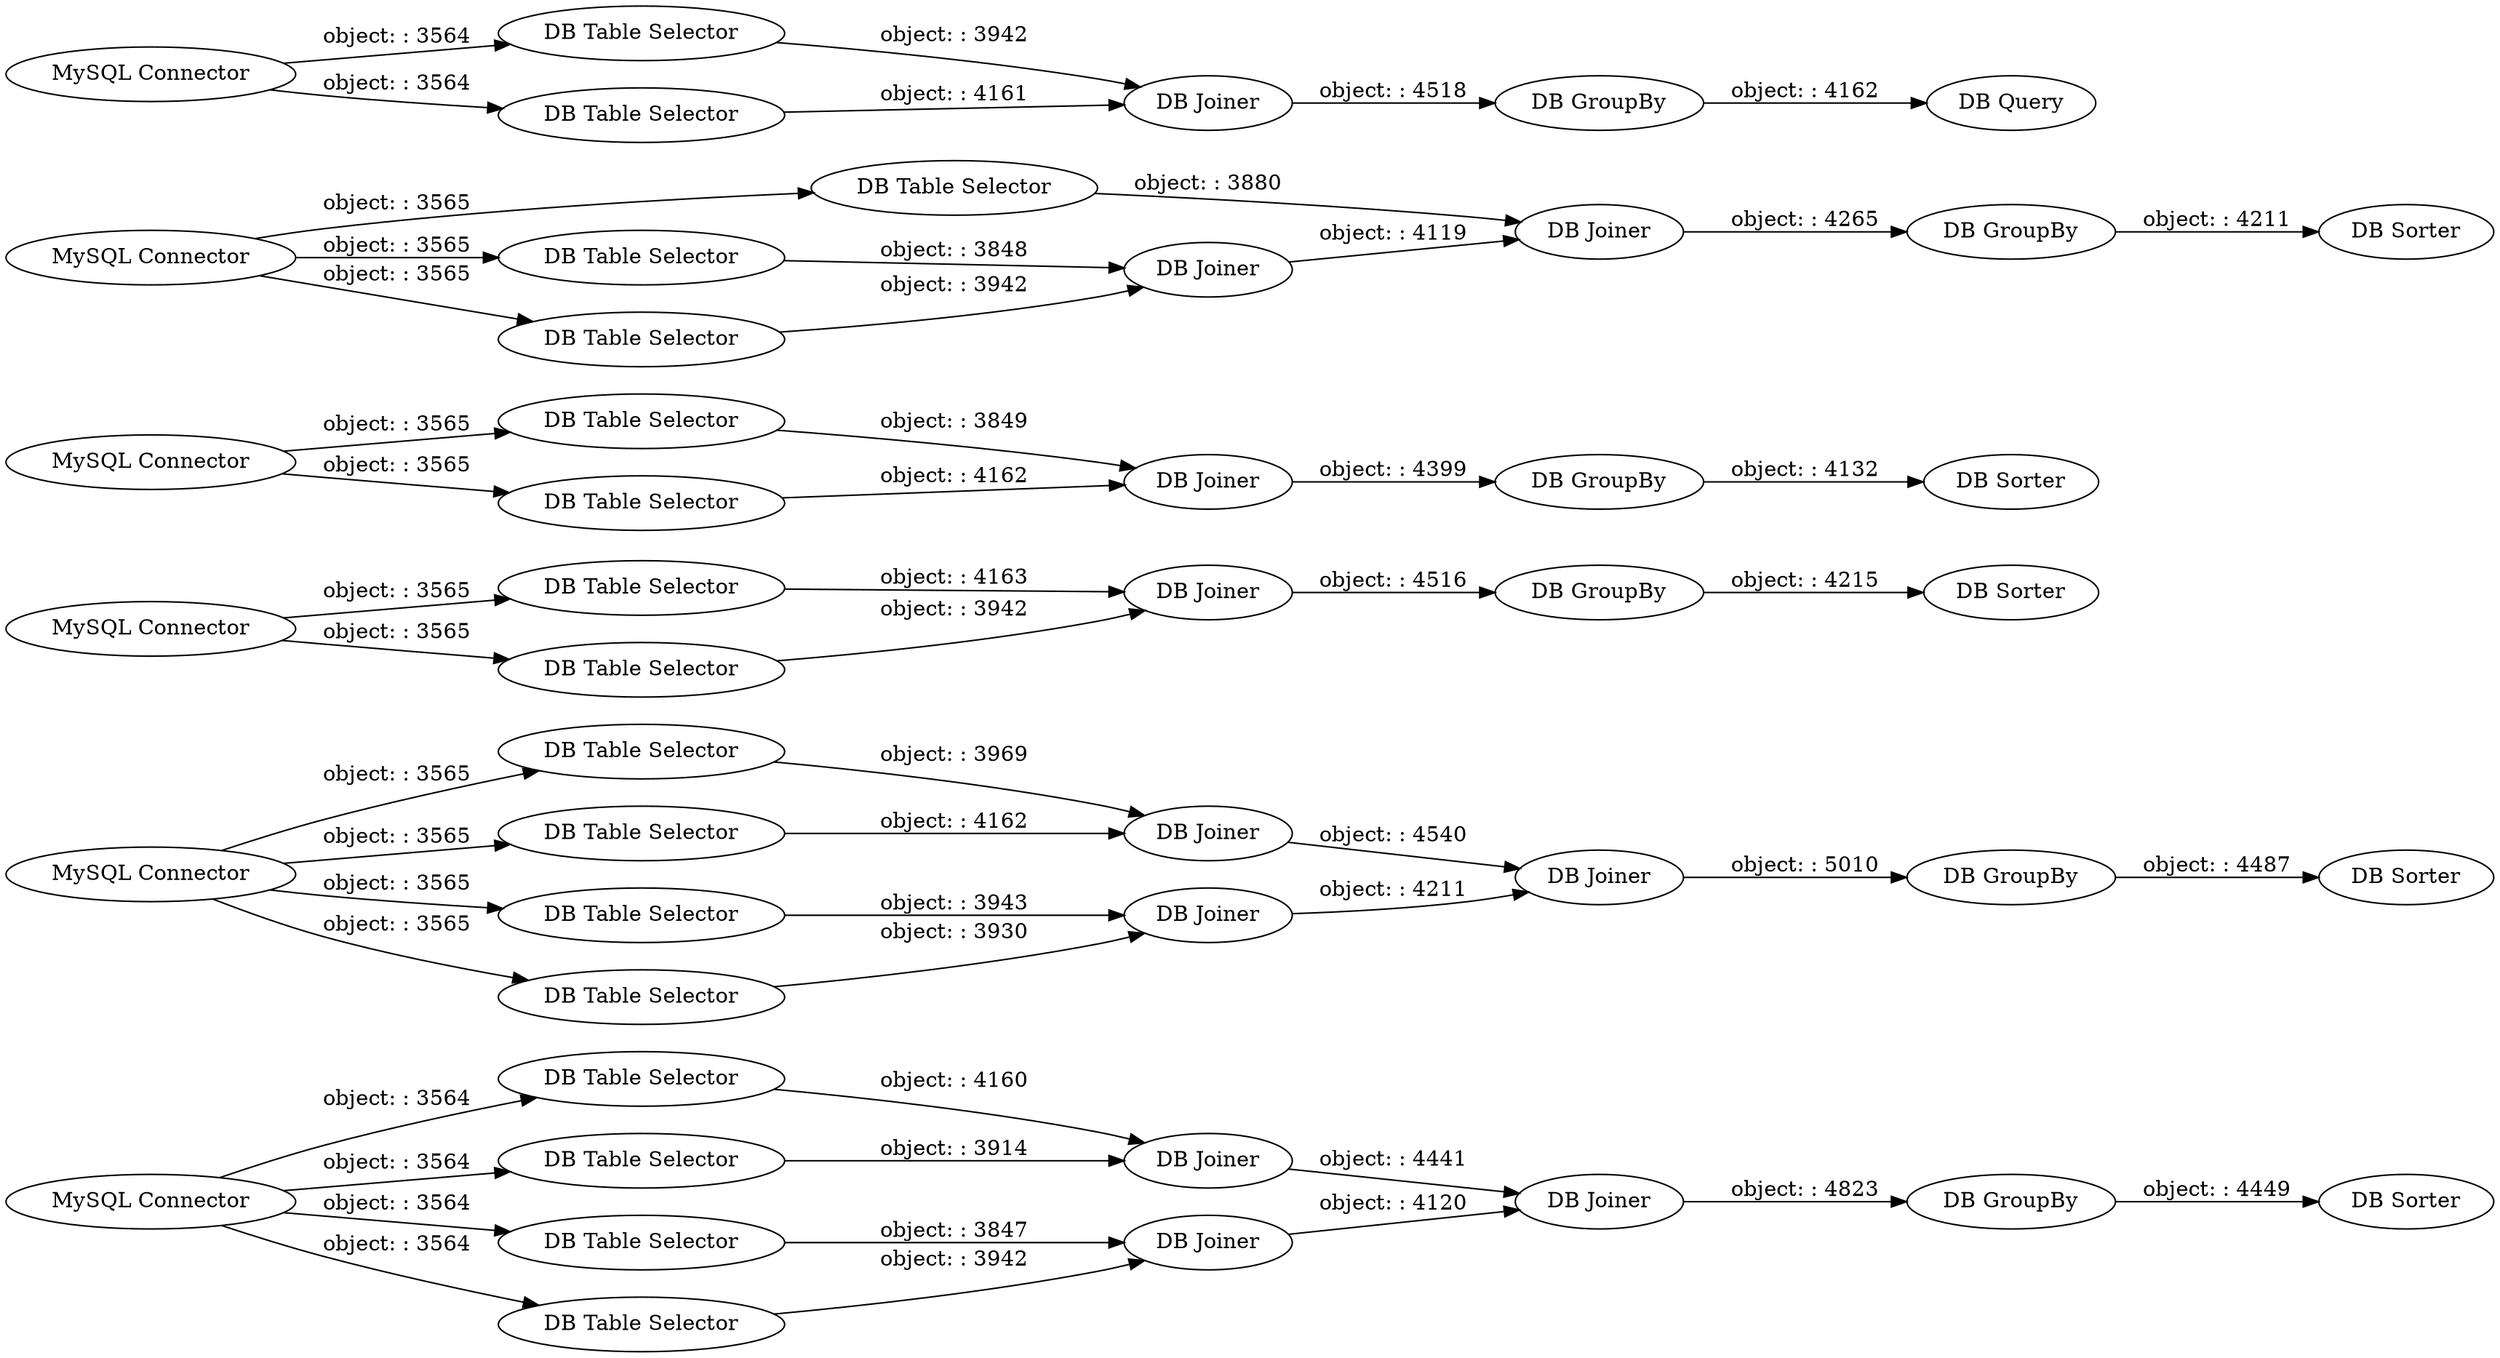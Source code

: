 digraph {
	"-6225033847584929277_23" [label="DB Table Selector"]
	"-6225033847584929277_40" [label="DB GroupBy"]
	"-6225033847584929277_12" [label="DB Joiner"]
	"-6225033847584929277_17" [label="DB GroupBy"]
	"-6225033847584929277_21" [label="DB Table Selector"]
	"-6225033847584929277_45" [label="DB Table Selector"]
	"-6225033847584929277_34" [label="DB Sorter"]
	"-6225033847584929277_31" [label="DB Joiner"]
	"-6225033847584929277_27" [label="DB Table Selector"]
	"-6225033847584929277_33" [label="DB Sorter"]
	"-6225033847584929277_35" [label="DB Sorter"]
	"-6225033847584929277_39" [label="DB Table Selector"]
	"-6225033847584929277_51" [label="MySQL Connector"]
	"-6225033847584929277_32" [label="DB Joiner"]
	"-6225033847584929277_57" [label="DB Sorter"]
	"-6225033847584929277_5" [label="DB Table Selector"]
	"-6225033847584929277_37" [label="DB Table Selector"]
	"-6225033847584929277_20" [label="DB Table Selector"]
	"-6225033847584929277_26" [label="DB Table Selector"]
	"-6225033847584929277_46" [label="DB Joiner"]
	"-6225033847584929277_38" [label="MySQL Connector"]
	"-6225033847584929277_53" [label="DB Table Selector"]
	"-6225033847584929277_47" [label="DB Joiner"]
	"-6225033847584929277_52" [label="DB Table Selector"]
	"-6225033847584929277_13" [label="MySQL Connector"]
	"-6225033847584929277_7" [label="DB Query"]
	"-6225033847584929277_6" [label="DB Joiner"]
	"-6225033847584929277_55" [label="DB Joiner"]
	"-6225033847584929277_56" [label="DB GroupBy"]
	"-6225033847584929277_29" [label="DB Joiner"]
	"-6225033847584929277_8" [label="DB GroupBy"]
	"-6225033847584929277_11" [label="DB Table Selector"]
	"-6225033847584929277_10" [label="DB Table Selector"]
	"-6225033847584929277_36" [label="DB Sorter"]
	"-6225033847584929277_22" [label="MySQL Connector"]
	"-6225033847584929277_18" [label="DB Table Selector"]
	"-6225033847584929277_42" [label="DB Table Selector"]
	"-6225033847584929277_16" [label="MySQL Connector"]
	"-6225033847584929277_30" [label="DB GroupBy"]
	"-6225033847584929277_50" [label="DB Table Selector"]
	"-6225033847584929277_48" [label="DB Joiner"]
	"-6225033847584929277_19" [label="DB Joiner"]
	"-6225033847584929277_14" [label="DB GroupBy"]
	"-6225033847584929277_1" [label="MySQL Connector"]
	"-6225033847584929277_54" [label="DB Joiner"]
	"-6225033847584929277_3" [label="DB Table Selector"]
	"-6225033847584929277_11" -> "-6225033847584929277_12" [label="object: : 4163"]
	"-6225033847584929277_46" -> "-6225033847584929277_48" [label="object: : 4211"]
	"-6225033847584929277_31" -> "-6225033847584929277_29" [label="object: : 4441"]
	"-6225033847584929277_48" -> "-6225033847584929277_40" [label="object: : 5010"]
	"-6225033847584929277_42" -> "-6225033847584929277_46" [label="object: : 3930"]
	"-6225033847584929277_39" -> "-6225033847584929277_47" [label="object: : 4162"]
	"-6225033847584929277_51" -> "-6225033847584929277_52" [label="object: : 3565"]
	"-6225033847584929277_50" -> "-6225033847584929277_54" [label="object: : 3942"]
	"-6225033847584929277_22" -> "-6225033847584929277_21" [label="object: : 3564"]
	"-6225033847584929277_20" -> "-6225033847584929277_19" [label="object: : 3849"]
	"-6225033847584929277_1" -> "-6225033847584929277_3" [label="object: : 3564"]
	"-6225033847584929277_21" -> "-6225033847584929277_32" [label="object: : 3942"]
	"-6225033847584929277_16" -> "-6225033847584929277_20" [label="object: : 3565"]
	"-6225033847584929277_29" -> "-6225033847584929277_30" [label="object: : 4823"]
	"-6225033847584929277_53" -> "-6225033847584929277_55" [label="object: : 3880"]
	"-6225033847584929277_16" -> "-6225033847584929277_18" [label="object: : 3565"]
	"-6225033847584929277_32" -> "-6225033847584929277_29" [label="object: : 4120"]
	"-6225033847584929277_37" -> "-6225033847584929277_46" [label="object: : 3943"]
	"-6225033847584929277_13" -> "-6225033847584929277_11" [label="object: : 3565"]
	"-6225033847584929277_22" -> "-6225033847584929277_27" [label="object: : 3564"]
	"-6225033847584929277_56" -> "-6225033847584929277_57" [label="object: : 4211"]
	"-6225033847584929277_40" -> "-6225033847584929277_36" [label="object: : 4487"]
	"-6225033847584929277_10" -> "-6225033847584929277_12" [label="object: : 3942"]
	"-6225033847584929277_3" -> "-6225033847584929277_6" [label="object: : 4161"]
	"-6225033847584929277_38" -> "-6225033847584929277_42" [label="object: : 3565"]
	"-6225033847584929277_30" -> "-6225033847584929277_33" [label="object: : 4449"]
	"-6225033847584929277_51" -> "-6225033847584929277_53" [label="object: : 3565"]
	"-6225033847584929277_54" -> "-6225033847584929277_55" [label="object: : 4119"]
	"-6225033847584929277_23" -> "-6225033847584929277_31" [label="object: : 4160"]
	"-6225033847584929277_17" -> "-6225033847584929277_34" [label="object: : 4132"]
	"-6225033847584929277_47" -> "-6225033847584929277_48" [label="object: : 4540"]
	"-6225033847584929277_19" -> "-6225033847584929277_17" [label="object: : 4399"]
	"-6225033847584929277_26" -> "-6225033847584929277_32" [label="object: : 3847"]
	"-6225033847584929277_38" -> "-6225033847584929277_37" [label="object: : 3565"]
	"-6225033847584929277_6" -> "-6225033847584929277_8" [label="object: : 4518"]
	"-6225033847584929277_13" -> "-6225033847584929277_10" [label="object: : 3565"]
	"-6225033847584929277_1" -> "-6225033847584929277_5" [label="object: : 3564"]
	"-6225033847584929277_22" -> "-6225033847584929277_26" [label="object: : 3564"]
	"-6225033847584929277_27" -> "-6225033847584929277_31" [label="object: : 3914"]
	"-6225033847584929277_45" -> "-6225033847584929277_47" [label="object: : 3969"]
	"-6225033847584929277_52" -> "-6225033847584929277_54" [label="object: : 3848"]
	"-6225033847584929277_51" -> "-6225033847584929277_50" [label="object: : 3565"]
	"-6225033847584929277_8" -> "-6225033847584929277_7" [label="object: : 4162"]
	"-6225033847584929277_14" -> "-6225033847584929277_35" [label="object: : 4215"]
	"-6225033847584929277_38" -> "-6225033847584929277_39" [label="object: : 3565"]
	"-6225033847584929277_12" -> "-6225033847584929277_14" [label="object: : 4516"]
	"-6225033847584929277_22" -> "-6225033847584929277_23" [label="object: : 3564"]
	"-6225033847584929277_5" -> "-6225033847584929277_6" [label="object: : 3942"]
	"-6225033847584929277_18" -> "-6225033847584929277_19" [label="object: : 4162"]
	"-6225033847584929277_38" -> "-6225033847584929277_45" [label="object: : 3565"]
	"-6225033847584929277_55" -> "-6225033847584929277_56" [label="object: : 4265"]
	rankdir=LR
}
